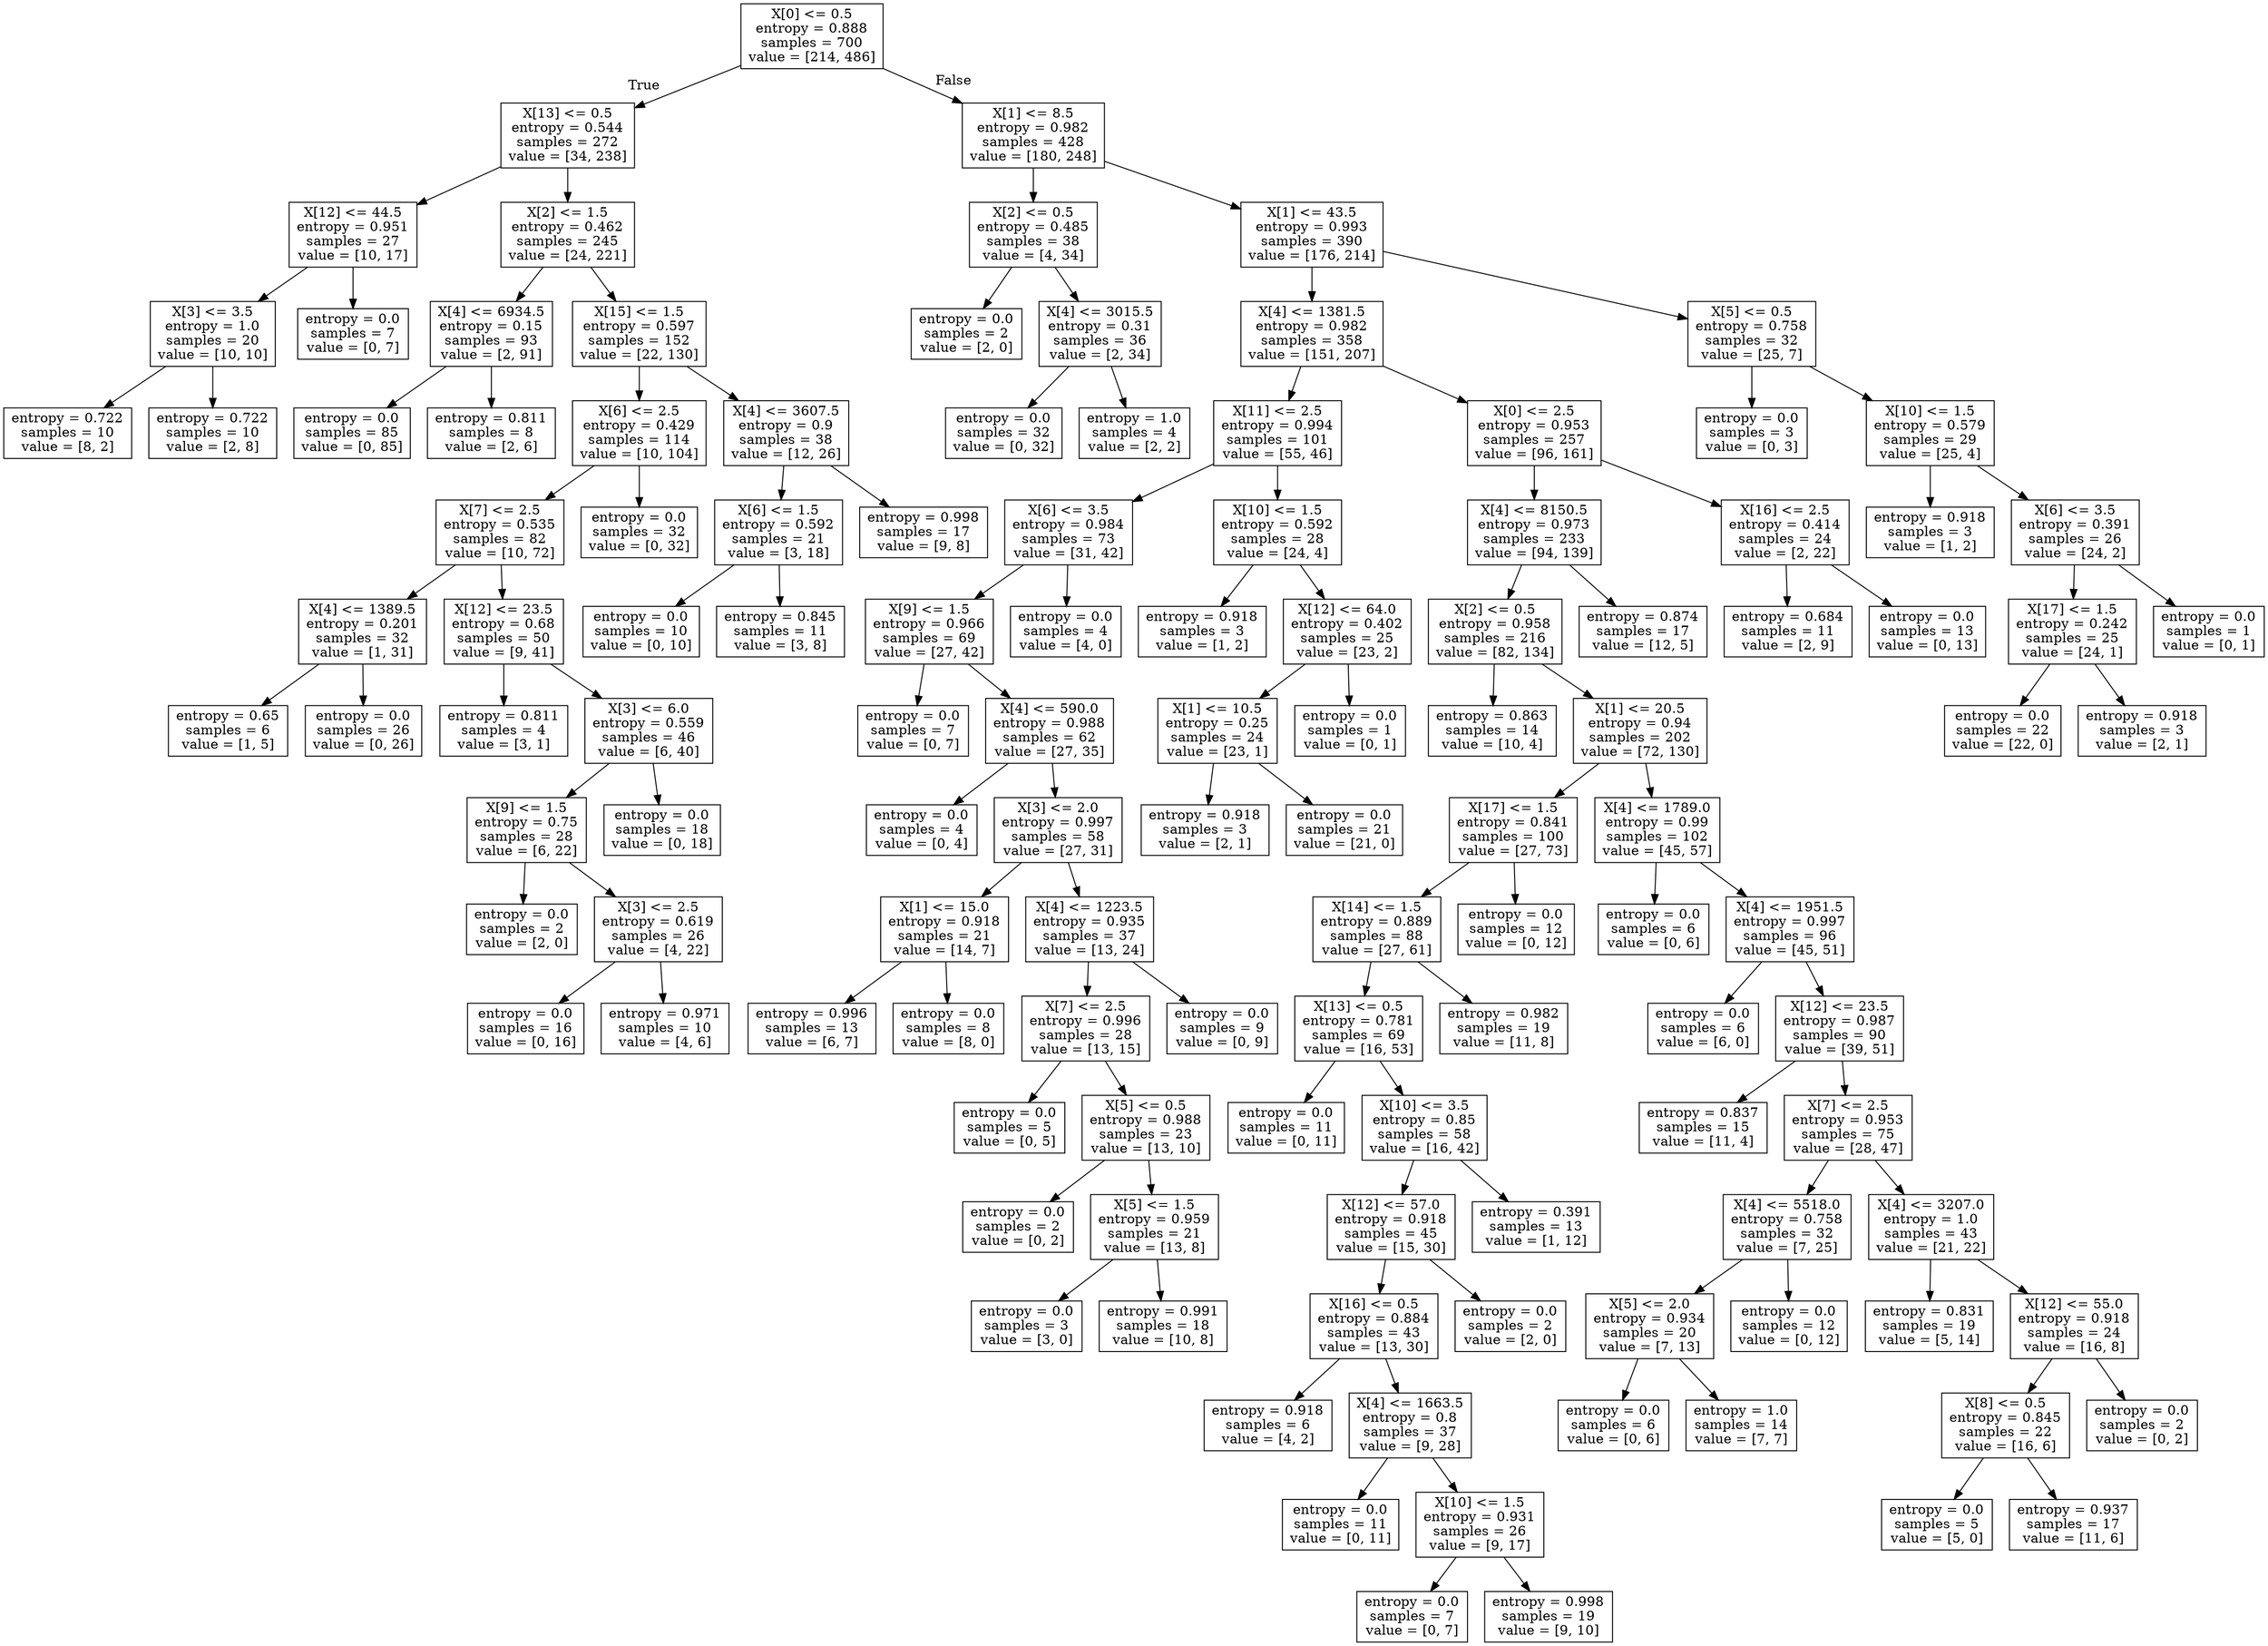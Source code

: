 digraph Tree {
node [shape=box] ;
0 [label="X[0] <= 0.5\nentropy = 0.888\nsamples = 700\nvalue = [214, 486]"] ;
1 [label="X[13] <= 0.5\nentropy = 0.544\nsamples = 272\nvalue = [34, 238]"] ;
0 -> 1 [labeldistance=2.5, labelangle=45, headlabel="True"] ;
2 [label="X[12] <= 44.5\nentropy = 0.951\nsamples = 27\nvalue = [10, 17]"] ;
1 -> 2 ;
3 [label="X[3] <= 3.5\nentropy = 1.0\nsamples = 20\nvalue = [10, 10]"] ;
2 -> 3 ;
4 [label="entropy = 0.722\nsamples = 10\nvalue = [8, 2]"] ;
3 -> 4 ;
5 [label="entropy = 0.722\nsamples = 10\nvalue = [2, 8]"] ;
3 -> 5 ;
6 [label="entropy = 0.0\nsamples = 7\nvalue = [0, 7]"] ;
2 -> 6 ;
7 [label="X[2] <= 1.5\nentropy = 0.462\nsamples = 245\nvalue = [24, 221]"] ;
1 -> 7 ;
8 [label="X[4] <= 6934.5\nentropy = 0.15\nsamples = 93\nvalue = [2, 91]"] ;
7 -> 8 ;
9 [label="entropy = 0.0\nsamples = 85\nvalue = [0, 85]"] ;
8 -> 9 ;
10 [label="entropy = 0.811\nsamples = 8\nvalue = [2, 6]"] ;
8 -> 10 ;
11 [label="X[15] <= 1.5\nentropy = 0.597\nsamples = 152\nvalue = [22, 130]"] ;
7 -> 11 ;
12 [label="X[6] <= 2.5\nentropy = 0.429\nsamples = 114\nvalue = [10, 104]"] ;
11 -> 12 ;
13 [label="X[7] <= 2.5\nentropy = 0.535\nsamples = 82\nvalue = [10, 72]"] ;
12 -> 13 ;
14 [label="X[4] <= 1389.5\nentropy = 0.201\nsamples = 32\nvalue = [1, 31]"] ;
13 -> 14 ;
15 [label="entropy = 0.65\nsamples = 6\nvalue = [1, 5]"] ;
14 -> 15 ;
16 [label="entropy = 0.0\nsamples = 26\nvalue = [0, 26]"] ;
14 -> 16 ;
17 [label="X[12] <= 23.5\nentropy = 0.68\nsamples = 50\nvalue = [9, 41]"] ;
13 -> 17 ;
18 [label="entropy = 0.811\nsamples = 4\nvalue = [3, 1]"] ;
17 -> 18 ;
19 [label="X[3] <= 6.0\nentropy = 0.559\nsamples = 46\nvalue = [6, 40]"] ;
17 -> 19 ;
20 [label="X[9] <= 1.5\nentropy = 0.75\nsamples = 28\nvalue = [6, 22]"] ;
19 -> 20 ;
21 [label="entropy = 0.0\nsamples = 2\nvalue = [2, 0]"] ;
20 -> 21 ;
22 [label="X[3] <= 2.5\nentropy = 0.619\nsamples = 26\nvalue = [4, 22]"] ;
20 -> 22 ;
23 [label="entropy = 0.0\nsamples = 16\nvalue = [0, 16]"] ;
22 -> 23 ;
24 [label="entropy = 0.971\nsamples = 10\nvalue = [4, 6]"] ;
22 -> 24 ;
25 [label="entropy = 0.0\nsamples = 18\nvalue = [0, 18]"] ;
19 -> 25 ;
26 [label="entropy = 0.0\nsamples = 32\nvalue = [0, 32]"] ;
12 -> 26 ;
27 [label="X[4] <= 3607.5\nentropy = 0.9\nsamples = 38\nvalue = [12, 26]"] ;
11 -> 27 ;
28 [label="X[6] <= 1.5\nentropy = 0.592\nsamples = 21\nvalue = [3, 18]"] ;
27 -> 28 ;
29 [label="entropy = 0.0\nsamples = 10\nvalue = [0, 10]"] ;
28 -> 29 ;
30 [label="entropy = 0.845\nsamples = 11\nvalue = [3, 8]"] ;
28 -> 30 ;
31 [label="entropy = 0.998\nsamples = 17\nvalue = [9, 8]"] ;
27 -> 31 ;
32 [label="X[1] <= 8.5\nentropy = 0.982\nsamples = 428\nvalue = [180, 248]"] ;
0 -> 32 [labeldistance=2.5, labelangle=-45, headlabel="False"] ;
33 [label="X[2] <= 0.5\nentropy = 0.485\nsamples = 38\nvalue = [4, 34]"] ;
32 -> 33 ;
34 [label="entropy = 0.0\nsamples = 2\nvalue = [2, 0]"] ;
33 -> 34 ;
35 [label="X[4] <= 3015.5\nentropy = 0.31\nsamples = 36\nvalue = [2, 34]"] ;
33 -> 35 ;
36 [label="entropy = 0.0\nsamples = 32\nvalue = [0, 32]"] ;
35 -> 36 ;
37 [label="entropy = 1.0\nsamples = 4\nvalue = [2, 2]"] ;
35 -> 37 ;
38 [label="X[1] <= 43.5\nentropy = 0.993\nsamples = 390\nvalue = [176, 214]"] ;
32 -> 38 ;
39 [label="X[4] <= 1381.5\nentropy = 0.982\nsamples = 358\nvalue = [151, 207]"] ;
38 -> 39 ;
40 [label="X[11] <= 2.5\nentropy = 0.994\nsamples = 101\nvalue = [55, 46]"] ;
39 -> 40 ;
41 [label="X[6] <= 3.5\nentropy = 0.984\nsamples = 73\nvalue = [31, 42]"] ;
40 -> 41 ;
42 [label="X[9] <= 1.5\nentropy = 0.966\nsamples = 69\nvalue = [27, 42]"] ;
41 -> 42 ;
43 [label="entropy = 0.0\nsamples = 7\nvalue = [0, 7]"] ;
42 -> 43 ;
44 [label="X[4] <= 590.0\nentropy = 0.988\nsamples = 62\nvalue = [27, 35]"] ;
42 -> 44 ;
45 [label="entropy = 0.0\nsamples = 4\nvalue = [0, 4]"] ;
44 -> 45 ;
46 [label="X[3] <= 2.0\nentropy = 0.997\nsamples = 58\nvalue = [27, 31]"] ;
44 -> 46 ;
47 [label="X[1] <= 15.0\nentropy = 0.918\nsamples = 21\nvalue = [14, 7]"] ;
46 -> 47 ;
48 [label="entropy = 0.996\nsamples = 13\nvalue = [6, 7]"] ;
47 -> 48 ;
49 [label="entropy = 0.0\nsamples = 8\nvalue = [8, 0]"] ;
47 -> 49 ;
50 [label="X[4] <= 1223.5\nentropy = 0.935\nsamples = 37\nvalue = [13, 24]"] ;
46 -> 50 ;
51 [label="X[7] <= 2.5\nentropy = 0.996\nsamples = 28\nvalue = [13, 15]"] ;
50 -> 51 ;
52 [label="entropy = 0.0\nsamples = 5\nvalue = [0, 5]"] ;
51 -> 52 ;
53 [label="X[5] <= 0.5\nentropy = 0.988\nsamples = 23\nvalue = [13, 10]"] ;
51 -> 53 ;
54 [label="entropy = 0.0\nsamples = 2\nvalue = [0, 2]"] ;
53 -> 54 ;
55 [label="X[5] <= 1.5\nentropy = 0.959\nsamples = 21\nvalue = [13, 8]"] ;
53 -> 55 ;
56 [label="entropy = 0.0\nsamples = 3\nvalue = [3, 0]"] ;
55 -> 56 ;
57 [label="entropy = 0.991\nsamples = 18\nvalue = [10, 8]"] ;
55 -> 57 ;
58 [label="entropy = 0.0\nsamples = 9\nvalue = [0, 9]"] ;
50 -> 58 ;
59 [label="entropy = 0.0\nsamples = 4\nvalue = [4, 0]"] ;
41 -> 59 ;
60 [label="X[10] <= 1.5\nentropy = 0.592\nsamples = 28\nvalue = [24, 4]"] ;
40 -> 60 ;
61 [label="entropy = 0.918\nsamples = 3\nvalue = [1, 2]"] ;
60 -> 61 ;
62 [label="X[12] <= 64.0\nentropy = 0.402\nsamples = 25\nvalue = [23, 2]"] ;
60 -> 62 ;
63 [label="X[1] <= 10.5\nentropy = 0.25\nsamples = 24\nvalue = [23, 1]"] ;
62 -> 63 ;
64 [label="entropy = 0.918\nsamples = 3\nvalue = [2, 1]"] ;
63 -> 64 ;
65 [label="entropy = 0.0\nsamples = 21\nvalue = [21, 0]"] ;
63 -> 65 ;
66 [label="entropy = 0.0\nsamples = 1\nvalue = [0, 1]"] ;
62 -> 66 ;
67 [label="X[0] <= 2.5\nentropy = 0.953\nsamples = 257\nvalue = [96, 161]"] ;
39 -> 67 ;
68 [label="X[4] <= 8150.5\nentropy = 0.973\nsamples = 233\nvalue = [94, 139]"] ;
67 -> 68 ;
69 [label="X[2] <= 0.5\nentropy = 0.958\nsamples = 216\nvalue = [82, 134]"] ;
68 -> 69 ;
70 [label="entropy = 0.863\nsamples = 14\nvalue = [10, 4]"] ;
69 -> 70 ;
71 [label="X[1] <= 20.5\nentropy = 0.94\nsamples = 202\nvalue = [72, 130]"] ;
69 -> 71 ;
72 [label="X[17] <= 1.5\nentropy = 0.841\nsamples = 100\nvalue = [27, 73]"] ;
71 -> 72 ;
73 [label="X[14] <= 1.5\nentropy = 0.889\nsamples = 88\nvalue = [27, 61]"] ;
72 -> 73 ;
74 [label="X[13] <= 0.5\nentropy = 0.781\nsamples = 69\nvalue = [16, 53]"] ;
73 -> 74 ;
75 [label="entropy = 0.0\nsamples = 11\nvalue = [0, 11]"] ;
74 -> 75 ;
76 [label="X[10] <= 3.5\nentropy = 0.85\nsamples = 58\nvalue = [16, 42]"] ;
74 -> 76 ;
77 [label="X[12] <= 57.0\nentropy = 0.918\nsamples = 45\nvalue = [15, 30]"] ;
76 -> 77 ;
78 [label="X[16] <= 0.5\nentropy = 0.884\nsamples = 43\nvalue = [13, 30]"] ;
77 -> 78 ;
79 [label="entropy = 0.918\nsamples = 6\nvalue = [4, 2]"] ;
78 -> 79 ;
80 [label="X[4] <= 1663.5\nentropy = 0.8\nsamples = 37\nvalue = [9, 28]"] ;
78 -> 80 ;
81 [label="entropy = 0.0\nsamples = 11\nvalue = [0, 11]"] ;
80 -> 81 ;
82 [label="X[10] <= 1.5\nentropy = 0.931\nsamples = 26\nvalue = [9, 17]"] ;
80 -> 82 ;
83 [label="entropy = 0.0\nsamples = 7\nvalue = [0, 7]"] ;
82 -> 83 ;
84 [label="entropy = 0.998\nsamples = 19\nvalue = [9, 10]"] ;
82 -> 84 ;
85 [label="entropy = 0.0\nsamples = 2\nvalue = [2, 0]"] ;
77 -> 85 ;
86 [label="entropy = 0.391\nsamples = 13\nvalue = [1, 12]"] ;
76 -> 86 ;
87 [label="entropy = 0.982\nsamples = 19\nvalue = [11, 8]"] ;
73 -> 87 ;
88 [label="entropy = 0.0\nsamples = 12\nvalue = [0, 12]"] ;
72 -> 88 ;
89 [label="X[4] <= 1789.0\nentropy = 0.99\nsamples = 102\nvalue = [45, 57]"] ;
71 -> 89 ;
90 [label="entropy = 0.0\nsamples = 6\nvalue = [0, 6]"] ;
89 -> 90 ;
91 [label="X[4] <= 1951.5\nentropy = 0.997\nsamples = 96\nvalue = [45, 51]"] ;
89 -> 91 ;
92 [label="entropy = 0.0\nsamples = 6\nvalue = [6, 0]"] ;
91 -> 92 ;
93 [label="X[12] <= 23.5\nentropy = 0.987\nsamples = 90\nvalue = [39, 51]"] ;
91 -> 93 ;
94 [label="entropy = 0.837\nsamples = 15\nvalue = [11, 4]"] ;
93 -> 94 ;
95 [label="X[7] <= 2.5\nentropy = 0.953\nsamples = 75\nvalue = [28, 47]"] ;
93 -> 95 ;
96 [label="X[4] <= 5518.0\nentropy = 0.758\nsamples = 32\nvalue = [7, 25]"] ;
95 -> 96 ;
97 [label="X[5] <= 2.0\nentropy = 0.934\nsamples = 20\nvalue = [7, 13]"] ;
96 -> 97 ;
98 [label="entropy = 0.0\nsamples = 6\nvalue = [0, 6]"] ;
97 -> 98 ;
99 [label="entropy = 1.0\nsamples = 14\nvalue = [7, 7]"] ;
97 -> 99 ;
100 [label="entropy = 0.0\nsamples = 12\nvalue = [0, 12]"] ;
96 -> 100 ;
101 [label="X[4] <= 3207.0\nentropy = 1.0\nsamples = 43\nvalue = [21, 22]"] ;
95 -> 101 ;
102 [label="entropy = 0.831\nsamples = 19\nvalue = [5, 14]"] ;
101 -> 102 ;
103 [label="X[12] <= 55.0\nentropy = 0.918\nsamples = 24\nvalue = [16, 8]"] ;
101 -> 103 ;
104 [label="X[8] <= 0.5\nentropy = 0.845\nsamples = 22\nvalue = [16, 6]"] ;
103 -> 104 ;
105 [label="entropy = 0.0\nsamples = 5\nvalue = [5, 0]"] ;
104 -> 105 ;
106 [label="entropy = 0.937\nsamples = 17\nvalue = [11, 6]"] ;
104 -> 106 ;
107 [label="entropy = 0.0\nsamples = 2\nvalue = [0, 2]"] ;
103 -> 107 ;
108 [label="entropy = 0.874\nsamples = 17\nvalue = [12, 5]"] ;
68 -> 108 ;
109 [label="X[16] <= 2.5\nentropy = 0.414\nsamples = 24\nvalue = [2, 22]"] ;
67 -> 109 ;
110 [label="entropy = 0.684\nsamples = 11\nvalue = [2, 9]"] ;
109 -> 110 ;
111 [label="entropy = 0.0\nsamples = 13\nvalue = [0, 13]"] ;
109 -> 111 ;
112 [label="X[5] <= 0.5\nentropy = 0.758\nsamples = 32\nvalue = [25, 7]"] ;
38 -> 112 ;
113 [label="entropy = 0.0\nsamples = 3\nvalue = [0, 3]"] ;
112 -> 113 ;
114 [label="X[10] <= 1.5\nentropy = 0.579\nsamples = 29\nvalue = [25, 4]"] ;
112 -> 114 ;
115 [label="entropy = 0.918\nsamples = 3\nvalue = [1, 2]"] ;
114 -> 115 ;
116 [label="X[6] <= 3.5\nentropy = 0.391\nsamples = 26\nvalue = [24, 2]"] ;
114 -> 116 ;
117 [label="X[17] <= 1.5\nentropy = 0.242\nsamples = 25\nvalue = [24, 1]"] ;
116 -> 117 ;
118 [label="entropy = 0.0\nsamples = 22\nvalue = [22, 0]"] ;
117 -> 118 ;
119 [label="entropy = 0.918\nsamples = 3\nvalue = [2, 1]"] ;
117 -> 119 ;
120 [label="entropy = 0.0\nsamples = 1\nvalue = [0, 1]"] ;
116 -> 120 ;
}